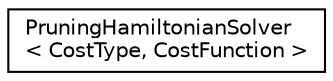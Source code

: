 digraph "Graphical Class Hierarchy"
{
 // LATEX_PDF_SIZE
  edge [fontname="Helvetica",fontsize="10",labelfontname="Helvetica",labelfontsize="10"];
  node [fontname="Helvetica",fontsize="10",shape=record];
  rankdir="LR";
  Node0 [label="PruningHamiltonianSolver\l\< CostType, CostFunction \>",height=0.2,width=0.4,color="black", fillcolor="white", style="filled",URL="$classoperations__research_1_1_pruning_hamiltonian_solver.html",tooltip=" "];
}
